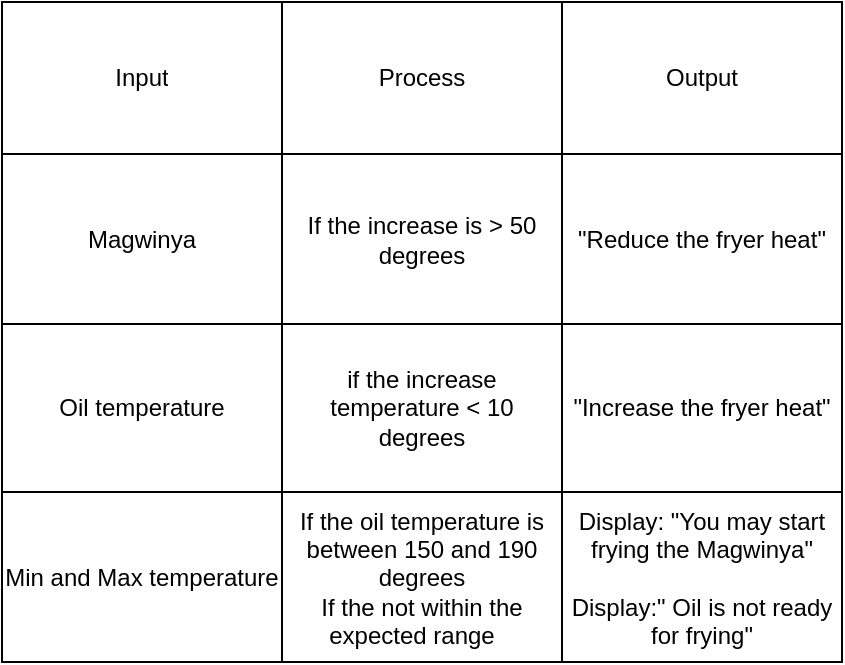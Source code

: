 <mxfile version="26.0.16">
  <diagram name="Page-1" id="8_qPZPGI7MBzLSVeNLLm">
    <mxGraphModel dx="1714" dy="508" grid="1" gridSize="10" guides="1" tooltips="1" connect="1" arrows="1" fold="1" page="1" pageScale="1" pageWidth="850" pageHeight="1100" math="0" shadow="0">
      <root>
        <mxCell id="0" />
        <mxCell id="1" parent="0" />
        <mxCell id="ngl5nq17TZZWhM0TqUHY-52" value="" style="shape=table;startSize=0;container=1;collapsible=0;childLayout=tableLayout;" parent="1" vertex="1">
          <mxGeometry x="-20" y="130" width="420" height="330" as="geometry" />
        </mxCell>
        <mxCell id="ngl5nq17TZZWhM0TqUHY-53" value="" style="shape=tableRow;horizontal=0;startSize=0;swimlaneHead=0;swimlaneBody=0;strokeColor=inherit;top=0;left=0;bottom=0;right=0;collapsible=0;dropTarget=0;fillColor=none;points=[[0,0.5],[1,0.5]];portConstraint=eastwest;" parent="ngl5nq17TZZWhM0TqUHY-52" vertex="1">
          <mxGeometry width="420" height="76" as="geometry" />
        </mxCell>
        <mxCell id="ngl5nq17TZZWhM0TqUHY-55" value="Input" style="shape=partialRectangle;html=1;whiteSpace=wrap;connectable=0;strokeColor=inherit;overflow=hidden;fillColor=none;top=0;left=0;bottom=0;right=0;pointerEvents=1;" parent="ngl5nq17TZZWhM0TqUHY-53" vertex="1">
          <mxGeometry width="140" height="76" as="geometry">
            <mxRectangle width="140" height="76" as="alternateBounds" />
          </mxGeometry>
        </mxCell>
        <mxCell id="ngl5nq17TZZWhM0TqUHY-56" value="Process" style="shape=partialRectangle;html=1;whiteSpace=wrap;connectable=0;strokeColor=inherit;overflow=hidden;fillColor=none;top=0;left=0;bottom=0;right=0;pointerEvents=1;" parent="ngl5nq17TZZWhM0TqUHY-53" vertex="1">
          <mxGeometry x="140" width="140" height="76" as="geometry">
            <mxRectangle width="140" height="76" as="alternateBounds" />
          </mxGeometry>
        </mxCell>
        <mxCell id="ngl5nq17TZZWhM0TqUHY-54" value="Output" style="shape=partialRectangle;html=1;whiteSpace=wrap;connectable=0;strokeColor=inherit;overflow=hidden;fillColor=none;top=0;left=0;bottom=0;right=0;pointerEvents=1;" parent="ngl5nq17TZZWhM0TqUHY-53" vertex="1">
          <mxGeometry x="280" width="140" height="76" as="geometry">
            <mxRectangle width="140" height="76" as="alternateBounds" />
          </mxGeometry>
        </mxCell>
        <mxCell id="ngl5nq17TZZWhM0TqUHY-57" value="" style="shape=tableRow;horizontal=0;startSize=0;swimlaneHead=0;swimlaneBody=0;strokeColor=inherit;top=0;left=0;bottom=0;right=0;collapsible=0;dropTarget=0;fillColor=none;points=[[0,0.5],[1,0.5]];portConstraint=eastwest;" parent="ngl5nq17TZZWhM0TqUHY-52" vertex="1">
          <mxGeometry y="76" width="420" height="85" as="geometry" />
        </mxCell>
        <mxCell id="ngl5nq17TZZWhM0TqUHY-58" value="Magwinya" style="shape=partialRectangle;html=1;whiteSpace=wrap;connectable=0;strokeColor=inherit;overflow=hidden;fillColor=none;top=0;left=0;bottom=0;right=0;pointerEvents=1;" parent="ngl5nq17TZZWhM0TqUHY-57" vertex="1">
          <mxGeometry width="140" height="85" as="geometry">
            <mxRectangle width="140" height="85" as="alternateBounds" />
          </mxGeometry>
        </mxCell>
        <mxCell id="ngl5nq17TZZWhM0TqUHY-59" value="If the increase is &amp;gt; 50 degrees" style="shape=partialRectangle;html=1;whiteSpace=wrap;connectable=0;strokeColor=inherit;overflow=hidden;fillColor=none;top=0;left=0;bottom=0;right=0;pointerEvents=1;" parent="ngl5nq17TZZWhM0TqUHY-57" vertex="1">
          <mxGeometry x="140" width="140" height="85" as="geometry">
            <mxRectangle width="140" height="85" as="alternateBounds" />
          </mxGeometry>
        </mxCell>
        <mxCell id="ngl5nq17TZZWhM0TqUHY-60" value="&quot;Reduce the fryer heat&quot;" style="shape=partialRectangle;html=1;whiteSpace=wrap;connectable=0;strokeColor=inherit;overflow=hidden;fillColor=none;top=0;left=0;bottom=0;right=0;pointerEvents=1;" parent="ngl5nq17TZZWhM0TqUHY-57" vertex="1">
          <mxGeometry x="280" width="140" height="85" as="geometry">
            <mxRectangle width="140" height="85" as="alternateBounds" />
          </mxGeometry>
        </mxCell>
        <mxCell id="ngl5nq17TZZWhM0TqUHY-61" value="" style="shape=tableRow;horizontal=0;startSize=0;swimlaneHead=0;swimlaneBody=0;strokeColor=inherit;top=0;left=0;bottom=0;right=0;collapsible=0;dropTarget=0;fillColor=none;points=[[0,0.5],[1,0.5]];portConstraint=eastwest;" parent="ngl5nq17TZZWhM0TqUHY-52" vertex="1">
          <mxGeometry y="161" width="420" height="84" as="geometry" />
        </mxCell>
        <mxCell id="ngl5nq17TZZWhM0TqUHY-62" value="Oil temperature" style="shape=partialRectangle;html=1;whiteSpace=wrap;connectable=0;strokeColor=inherit;overflow=hidden;fillColor=none;top=0;left=0;bottom=0;right=0;pointerEvents=1;" parent="ngl5nq17TZZWhM0TqUHY-61" vertex="1">
          <mxGeometry width="140" height="84" as="geometry">
            <mxRectangle width="140" height="84" as="alternateBounds" />
          </mxGeometry>
        </mxCell>
        <mxCell id="ngl5nq17TZZWhM0TqUHY-63" value="if the increase temperature &amp;lt; 10 degrees" style="shape=partialRectangle;html=1;whiteSpace=wrap;connectable=0;strokeColor=inherit;overflow=hidden;fillColor=none;top=0;left=0;bottom=0;right=0;pointerEvents=1;" parent="ngl5nq17TZZWhM0TqUHY-61" vertex="1">
          <mxGeometry x="140" width="140" height="84" as="geometry">
            <mxRectangle width="140" height="84" as="alternateBounds" />
          </mxGeometry>
        </mxCell>
        <mxCell id="ngl5nq17TZZWhM0TqUHY-64" value="&quot;Increase the fryer heat&quot;" style="shape=partialRectangle;html=1;whiteSpace=wrap;connectable=0;strokeColor=inherit;overflow=hidden;fillColor=none;top=0;left=0;bottom=0;right=0;pointerEvents=1;" parent="ngl5nq17TZZWhM0TqUHY-61" vertex="1">
          <mxGeometry x="280" width="140" height="84" as="geometry">
            <mxRectangle width="140" height="84" as="alternateBounds" />
          </mxGeometry>
        </mxCell>
        <mxCell id="ngl5nq17TZZWhM0TqUHY-65" value="" style="shape=tableRow;horizontal=0;startSize=0;swimlaneHead=0;swimlaneBody=0;strokeColor=inherit;top=0;left=0;bottom=0;right=0;collapsible=0;dropTarget=0;fillColor=none;points=[[0,0.5],[1,0.5]];portConstraint=eastwest;" parent="ngl5nq17TZZWhM0TqUHY-52" vertex="1">
          <mxGeometry y="245" width="420" height="85" as="geometry" />
        </mxCell>
        <mxCell id="ngl5nq17TZZWhM0TqUHY-66" value="Min and Max temperature" style="shape=partialRectangle;html=1;whiteSpace=wrap;connectable=0;strokeColor=inherit;overflow=hidden;fillColor=none;top=0;left=0;bottom=0;right=0;pointerEvents=1;" parent="ngl5nq17TZZWhM0TqUHY-65" vertex="1">
          <mxGeometry width="140" height="85" as="geometry">
            <mxRectangle width="140" height="85" as="alternateBounds" />
          </mxGeometry>
        </mxCell>
        <mxCell id="ngl5nq17TZZWhM0TqUHY-67" value="If the oil temperature is between 150 and 190 degrees&lt;div&gt;If the not within the expected range&amp;nbsp; &amp;nbsp;&lt;/div&gt;" style="shape=partialRectangle;html=1;whiteSpace=wrap;connectable=0;strokeColor=inherit;overflow=hidden;fillColor=none;top=0;left=0;bottom=0;right=0;pointerEvents=1;" parent="ngl5nq17TZZWhM0TqUHY-65" vertex="1">
          <mxGeometry x="140" width="140" height="85" as="geometry">
            <mxRectangle width="140" height="85" as="alternateBounds" />
          </mxGeometry>
        </mxCell>
        <mxCell id="ngl5nq17TZZWhM0TqUHY-68" value="Display: &quot;You may start frying the Magwinya&quot;&lt;div&gt;&lt;br&gt;&lt;div&gt;Display:&quot; Oil is not ready for frying&quot;&lt;/div&gt;&lt;/div&gt;" style="shape=partialRectangle;html=1;whiteSpace=wrap;connectable=0;strokeColor=inherit;overflow=hidden;fillColor=none;top=0;left=0;bottom=0;right=0;pointerEvents=1;" parent="ngl5nq17TZZWhM0TqUHY-65" vertex="1">
          <mxGeometry x="280" width="140" height="85" as="geometry">
            <mxRectangle width="140" height="85" as="alternateBounds" />
          </mxGeometry>
        </mxCell>
      </root>
    </mxGraphModel>
  </diagram>
</mxfile>
